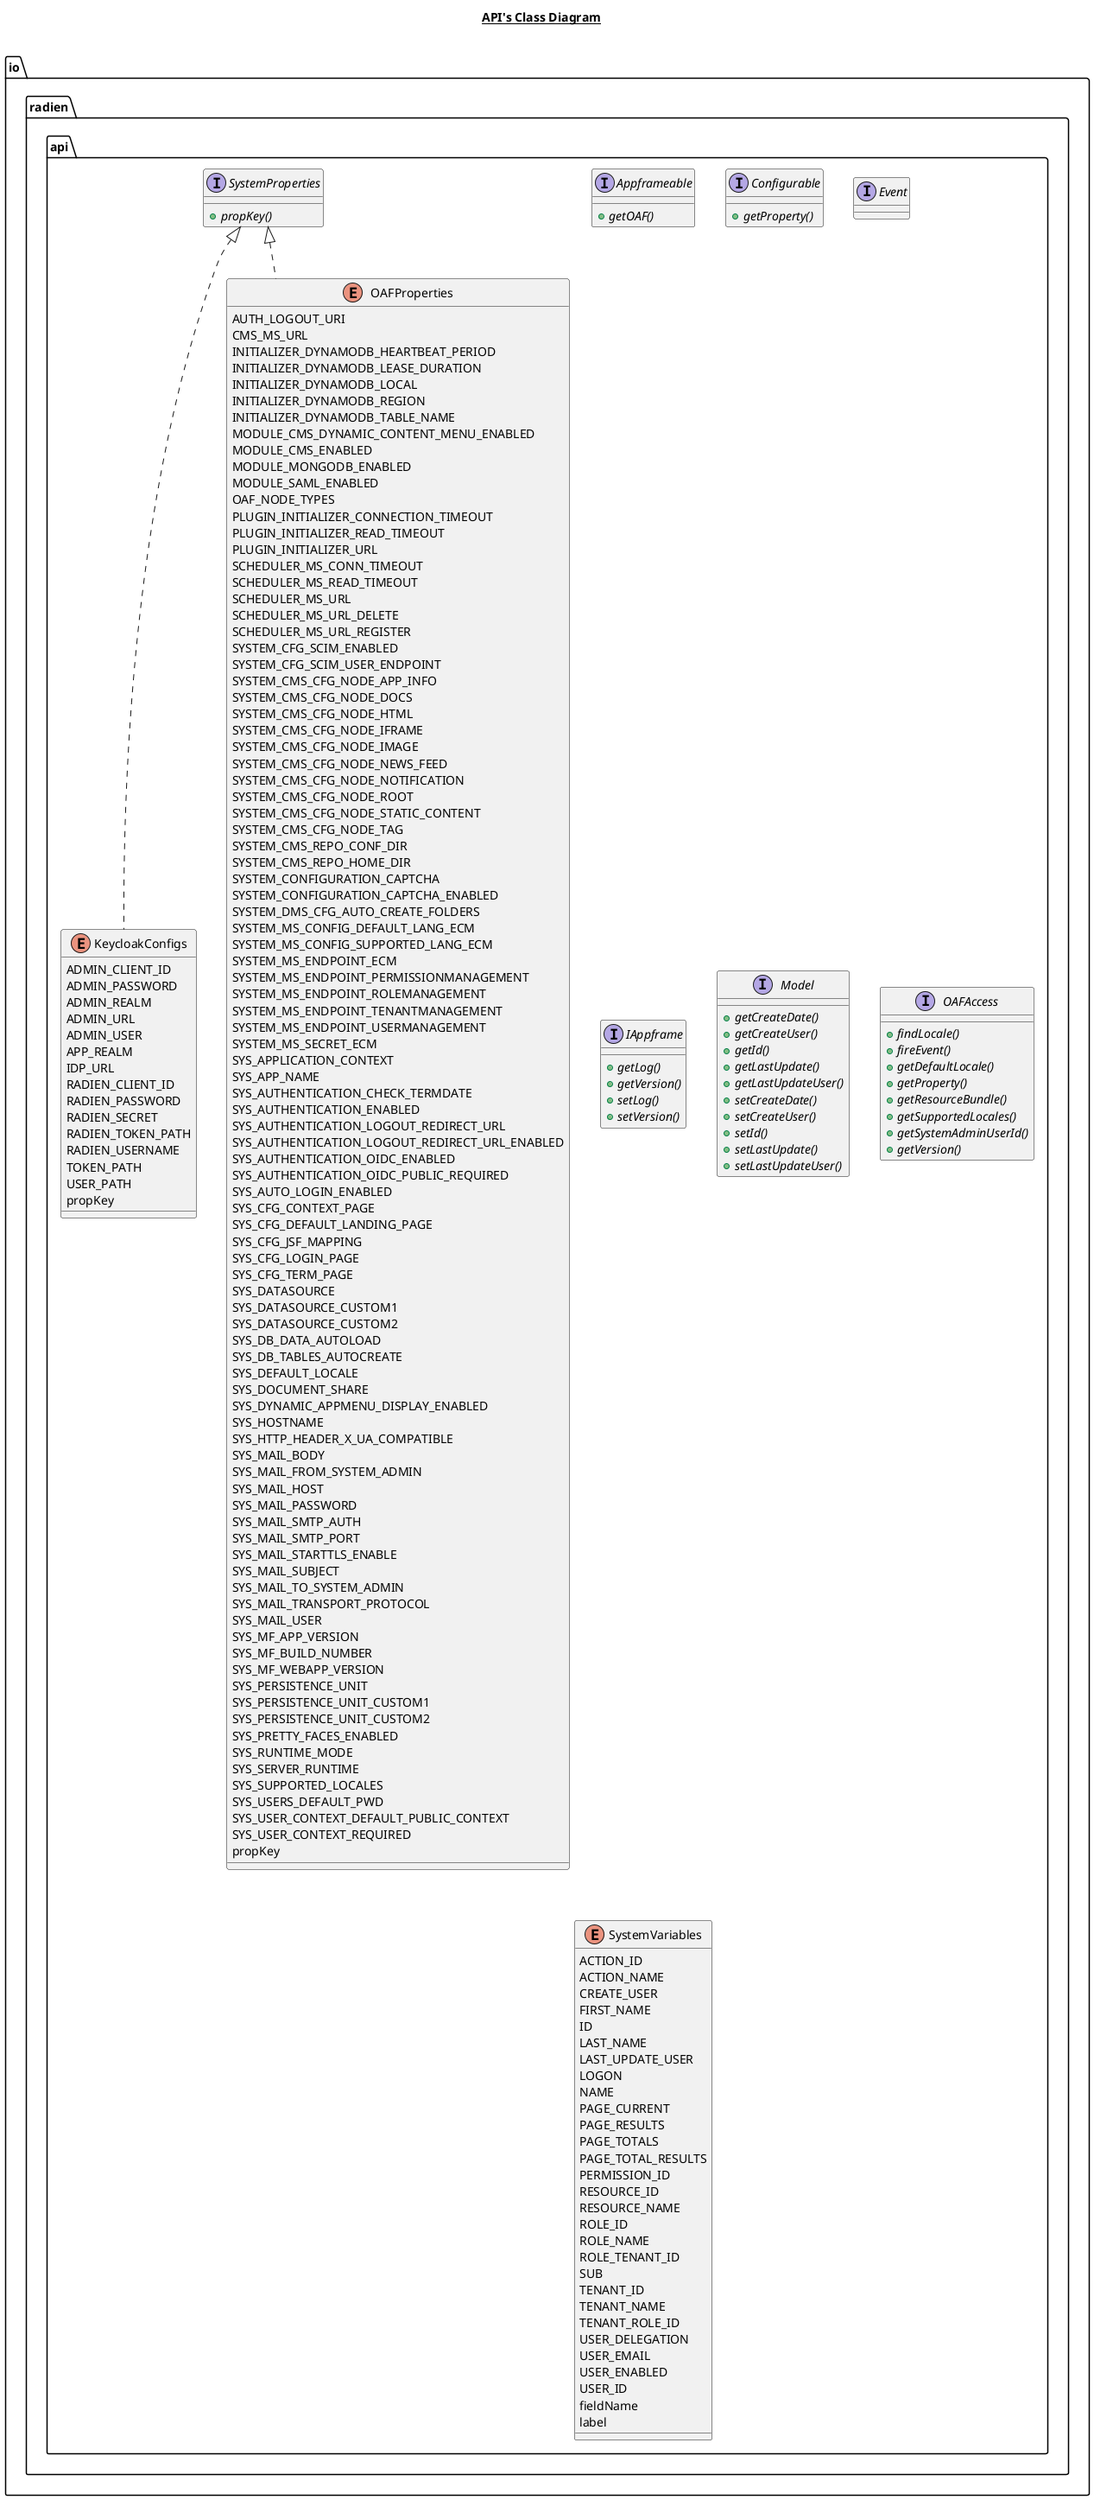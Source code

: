 @startuml

title __API's Class Diagram__\n

  namespace io.radien.api {
    interface io.radien.api.Appframeable {
        {abstract} + getOAF()
    }
  }
  

  namespace io.radien.api {
    interface io.radien.api.Configurable {
        {abstract} + getProperty()
    }
  }
  

  namespace io.radien.api {
    interface io.radien.api.Event {
    }
  }
  

  namespace io.radien.api {
    interface io.radien.api.IAppframe {
        {abstract} + getLog()
        {abstract} + getVersion()
        {abstract} + setLog()
        {abstract} + setVersion()
    }
  }
  

  namespace io.radien.api {
    enum KeycloakConfigs {
      ADMIN_CLIENT_ID
      ADMIN_PASSWORD
      ADMIN_REALM
      ADMIN_URL
      ADMIN_USER
      APP_REALM
      IDP_URL
      RADIEN_CLIENT_ID
      RADIEN_PASSWORD
      RADIEN_SECRET
      RADIEN_TOKEN_PATH
      RADIEN_USERNAME
      TOKEN_PATH
      USER_PATH
      propKey
    }
  }
  

  namespace io.radien.api {
    interface io.radien.api.Model {
        {abstract} + getCreateDate()
        {abstract} + getCreateUser()
        {abstract} + getId()
        {abstract} + getLastUpdate()
        {abstract} + getLastUpdateUser()
        {abstract} + setCreateDate()
        {abstract} + setCreateUser()
        {abstract} + setId()
        {abstract} + setLastUpdate()
        {abstract} + setLastUpdateUser()
    }
  }
  

  namespace io.radien.api {
    interface io.radien.api.OAFAccess {
        {abstract} + findLocale()
        {abstract} + fireEvent()
        {abstract} + getDefaultLocale()
        {abstract} + getProperty()
        {abstract} + getResourceBundle()
        {abstract} + getSupportedLocales()
        {abstract} + getSystemAdminUserId()
        {abstract} + getVersion()
    }
  }
  

  namespace io.radien.api {
    enum OAFProperties {
      AUTH_LOGOUT_URI
      CMS_MS_URL
      INITIALIZER_DYNAMODB_HEARTBEAT_PERIOD
      INITIALIZER_DYNAMODB_LEASE_DURATION
      INITIALIZER_DYNAMODB_LOCAL
      INITIALIZER_DYNAMODB_REGION
      INITIALIZER_DYNAMODB_TABLE_NAME
      MODULE_CMS_DYNAMIC_CONTENT_MENU_ENABLED
      MODULE_CMS_ENABLED
      MODULE_MONGODB_ENABLED
      MODULE_SAML_ENABLED
      OAF_NODE_TYPES
      PLUGIN_INITIALIZER_CONNECTION_TIMEOUT
      PLUGIN_INITIALIZER_READ_TIMEOUT
      PLUGIN_INITIALIZER_URL
      SCHEDULER_MS_CONN_TIMEOUT
      SCHEDULER_MS_READ_TIMEOUT
      SCHEDULER_MS_URL
      SCHEDULER_MS_URL_DELETE
      SCHEDULER_MS_URL_REGISTER
      SYSTEM_CFG_SCIM_ENABLED
      SYSTEM_CFG_SCIM_USER_ENDPOINT
      SYSTEM_CMS_CFG_NODE_APP_INFO
      SYSTEM_CMS_CFG_NODE_DOCS
      SYSTEM_CMS_CFG_NODE_HTML
      SYSTEM_CMS_CFG_NODE_IFRAME
      SYSTEM_CMS_CFG_NODE_IMAGE
      SYSTEM_CMS_CFG_NODE_NEWS_FEED
      SYSTEM_CMS_CFG_NODE_NOTIFICATION
      SYSTEM_CMS_CFG_NODE_ROOT
      SYSTEM_CMS_CFG_NODE_STATIC_CONTENT
      SYSTEM_CMS_CFG_NODE_TAG
      SYSTEM_CMS_REPO_CONF_DIR
      SYSTEM_CMS_REPO_HOME_DIR
      SYSTEM_CONFIGURATION_CAPTCHA
      SYSTEM_CONFIGURATION_CAPTCHA_ENABLED
      SYSTEM_DMS_CFG_AUTO_CREATE_FOLDERS
      SYSTEM_MS_CONFIG_DEFAULT_LANG_ECM
      SYSTEM_MS_CONFIG_SUPPORTED_LANG_ECM
      SYSTEM_MS_ENDPOINT_ECM
      SYSTEM_MS_ENDPOINT_PERMISSIONMANAGEMENT
      SYSTEM_MS_ENDPOINT_ROLEMANAGEMENT
      SYSTEM_MS_ENDPOINT_TENANTMANAGEMENT
      SYSTEM_MS_ENDPOINT_USERMANAGEMENT
      SYSTEM_MS_SECRET_ECM
      SYS_APPLICATION_CONTEXT
      SYS_APP_NAME
      SYS_AUTHENTICATION_CHECK_TERMDATE
      SYS_AUTHENTICATION_ENABLED
      SYS_AUTHENTICATION_LOGOUT_REDIRECT_URL
      SYS_AUTHENTICATION_LOGOUT_REDIRECT_URL_ENABLED
      SYS_AUTHENTICATION_OIDC_ENABLED
      SYS_AUTHENTICATION_OIDC_PUBLIC_REQUIRED
      SYS_AUTO_LOGIN_ENABLED
      SYS_CFG_CONTEXT_PAGE
      SYS_CFG_DEFAULT_LANDING_PAGE
      SYS_CFG_JSF_MAPPING
      SYS_CFG_LOGIN_PAGE
      SYS_CFG_TERM_PAGE
      SYS_DATASOURCE
      SYS_DATASOURCE_CUSTOM1
      SYS_DATASOURCE_CUSTOM2
      SYS_DB_DATA_AUTOLOAD
      SYS_DB_TABLES_AUTOCREATE
      SYS_DEFAULT_LOCALE
      SYS_DOCUMENT_SHARE
      SYS_DYNAMIC_APPMENU_DISPLAY_ENABLED
      SYS_HOSTNAME
      SYS_HTTP_HEADER_X_UA_COMPATIBLE
      SYS_MAIL_BODY
      SYS_MAIL_FROM_SYSTEM_ADMIN
      SYS_MAIL_HOST
      SYS_MAIL_PASSWORD
      SYS_MAIL_SMTP_AUTH
      SYS_MAIL_SMTP_PORT
      SYS_MAIL_STARTTLS_ENABLE
      SYS_MAIL_SUBJECT
      SYS_MAIL_TO_SYSTEM_ADMIN
      SYS_MAIL_TRANSPORT_PROTOCOL
      SYS_MAIL_USER
      SYS_MF_APP_VERSION
      SYS_MF_BUILD_NUMBER
      SYS_MF_WEBAPP_VERSION
      SYS_PERSISTENCE_UNIT
      SYS_PERSISTENCE_UNIT_CUSTOM1
      SYS_PERSISTENCE_UNIT_CUSTOM2
      SYS_PRETTY_FACES_ENABLED
      SYS_RUNTIME_MODE
      SYS_SERVER_RUNTIME
      SYS_SUPPORTED_LOCALES
      SYS_USERS_DEFAULT_PWD
      SYS_USER_CONTEXT_DEFAULT_PUBLIC_CONTEXT
      SYS_USER_CONTEXT_REQUIRED
      propKey
    }
  }
  

  namespace io.radien.api {
    interface io.radien.api.SystemProperties {
        {abstract} + propKey()
    }
  }
  

  namespace io.radien.api {
    enum SystemVariables {
      ACTION_ID
      ACTION_NAME
      CREATE_USER
      FIRST_NAME
      ID
      LAST_NAME
      LAST_UPDATE_USER
      LOGON
      NAME
      PAGE_CURRENT
      PAGE_RESULTS
      PAGE_TOTALS
      PAGE_TOTAL_RESULTS
      PERMISSION_ID
      RESOURCE_ID
      RESOURCE_NAME
      ROLE_ID
      ROLE_NAME
      ROLE_TENANT_ID
      SUB
      TENANT_ID
      TENANT_NAME
      TENANT_ROLE_ID
      USER_DELEGATION
      USER_EMAIL
      USER_ENABLED
      USER_ID
      fieldName
      label
    }
  }
  

  io.radien.api.KeycloakConfigs .up.|> io.radien.api.SystemProperties
  io.radien.api.OAFProperties .up.|> io.radien.api.SystemProperties







@enduml
